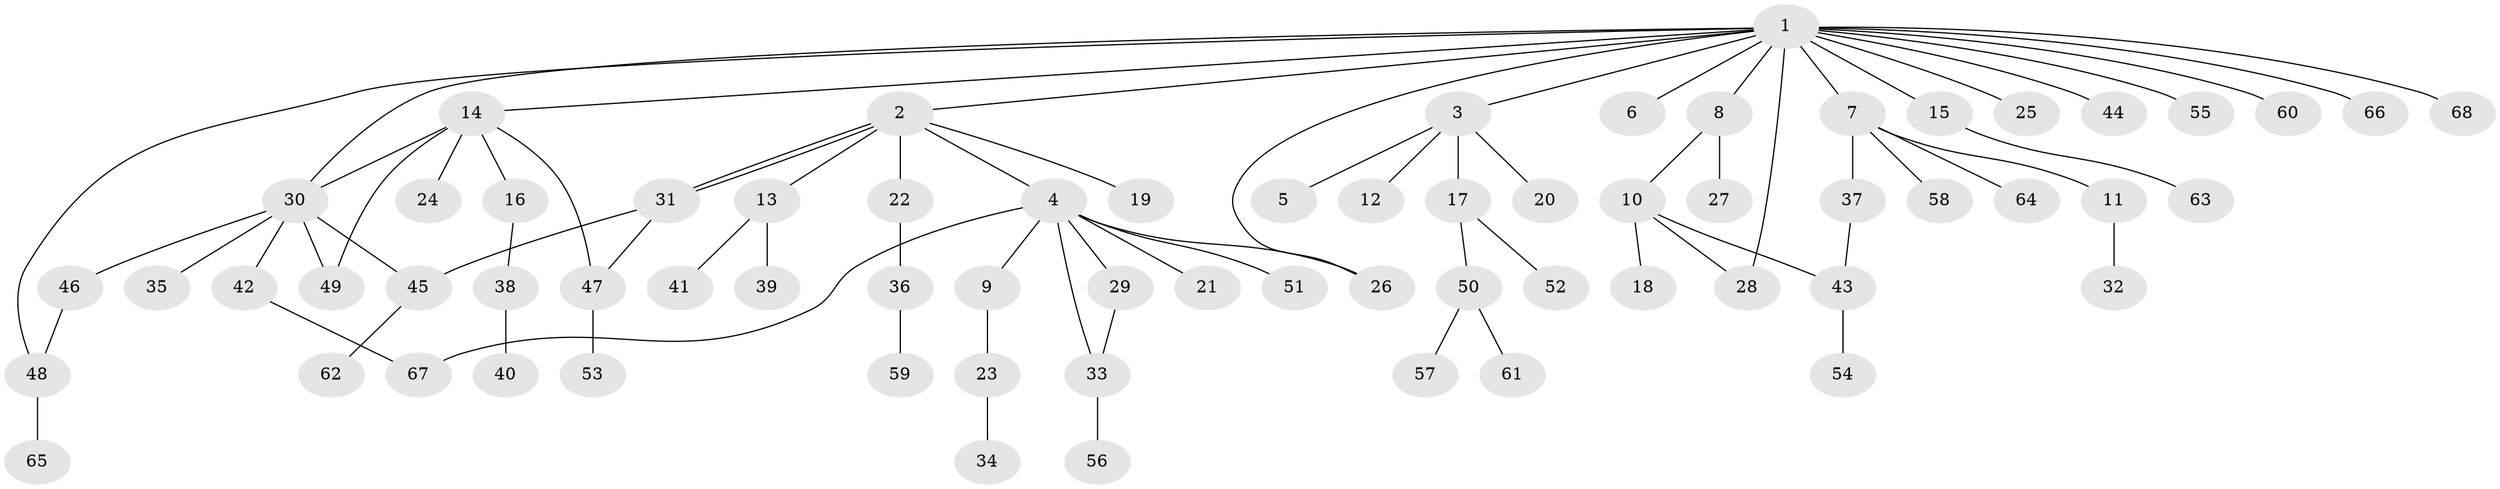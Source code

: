 // coarse degree distribution, {16: 0.02, 8: 0.04, 4: 0.04, 7: 0.02, 1: 0.5, 5: 0.04, 2: 0.3, 3: 0.04}
// Generated by graph-tools (version 1.1) at 2025/23/03/03/25 07:23:51]
// undirected, 68 vertices, 78 edges
graph export_dot {
graph [start="1"]
  node [color=gray90,style=filled];
  1;
  2;
  3;
  4;
  5;
  6;
  7;
  8;
  9;
  10;
  11;
  12;
  13;
  14;
  15;
  16;
  17;
  18;
  19;
  20;
  21;
  22;
  23;
  24;
  25;
  26;
  27;
  28;
  29;
  30;
  31;
  32;
  33;
  34;
  35;
  36;
  37;
  38;
  39;
  40;
  41;
  42;
  43;
  44;
  45;
  46;
  47;
  48;
  49;
  50;
  51;
  52;
  53;
  54;
  55;
  56;
  57;
  58;
  59;
  60;
  61;
  62;
  63;
  64;
  65;
  66;
  67;
  68;
  1 -- 2;
  1 -- 3;
  1 -- 6;
  1 -- 7;
  1 -- 8;
  1 -- 14;
  1 -- 15;
  1 -- 25;
  1 -- 26;
  1 -- 28;
  1 -- 30;
  1 -- 44;
  1 -- 48;
  1 -- 55;
  1 -- 60;
  1 -- 66;
  1 -- 68;
  2 -- 4;
  2 -- 13;
  2 -- 19;
  2 -- 22;
  2 -- 31;
  2 -- 31;
  3 -- 5;
  3 -- 12;
  3 -- 17;
  3 -- 20;
  4 -- 9;
  4 -- 21;
  4 -- 26;
  4 -- 29;
  4 -- 33;
  4 -- 51;
  4 -- 67;
  7 -- 11;
  7 -- 37;
  7 -- 58;
  7 -- 64;
  8 -- 10;
  8 -- 27;
  9 -- 23;
  10 -- 18;
  10 -- 28;
  10 -- 43;
  11 -- 32;
  13 -- 39;
  13 -- 41;
  14 -- 16;
  14 -- 24;
  14 -- 30;
  14 -- 47;
  14 -- 49;
  15 -- 63;
  16 -- 38;
  17 -- 50;
  17 -- 52;
  22 -- 36;
  23 -- 34;
  29 -- 33;
  30 -- 35;
  30 -- 42;
  30 -- 45;
  30 -- 46;
  30 -- 49;
  31 -- 45;
  31 -- 47;
  33 -- 56;
  36 -- 59;
  37 -- 43;
  38 -- 40;
  42 -- 67;
  43 -- 54;
  45 -- 62;
  46 -- 48;
  47 -- 53;
  48 -- 65;
  50 -- 57;
  50 -- 61;
}
